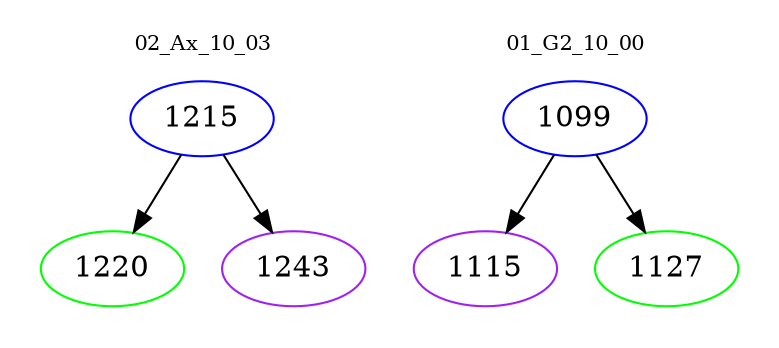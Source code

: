 digraph{
subgraph cluster_0 {
color = white
label = "02_Ax_10_03";
fontsize=10;
T0_1215 [label="1215", color="blue"]
T0_1215 -> T0_1220 [color="black"]
T0_1220 [label="1220", color="green"]
T0_1215 -> T0_1243 [color="black"]
T0_1243 [label="1243", color="purple"]
}
subgraph cluster_1 {
color = white
label = "01_G2_10_00";
fontsize=10;
T1_1099 [label="1099", color="blue"]
T1_1099 -> T1_1115 [color="black"]
T1_1115 [label="1115", color="purple"]
T1_1099 -> T1_1127 [color="black"]
T1_1127 [label="1127", color="green"]
}
}

